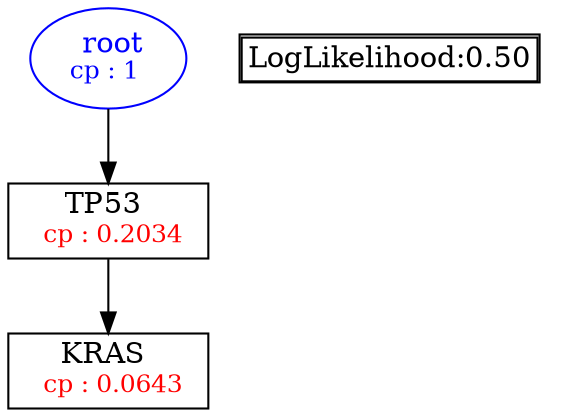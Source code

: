 digraph tree {
    "root" [label=<<font color='Blue'> root</font><br/><font color='Blue' POINT-SIZE='12'>cp : 1 </font>>, shape=oval, color=Blue];
    "S2" [label =<TP53 <br/> <font color='Red' POINT-SIZE='12'> cp : 0.2034 </font>>, shape=box];
    "S1" [label =<KRAS <br/> <font color='Red' POINT-SIZE='12'> cp : 0.0643 </font>>, shape=box];
    "root" -> "S2";
    "S2" -> "S1";

    node[shape=plaintext]
    fontsize="10"
    struct1 [label=
    <<TABLE BORDER="1" CELLBORDER="1" CELLSPACING="0" >
    <TR><TD ALIGN="LEFT">LogLikelihood:0.50</TD></TR>
    </TABLE>>];

}
